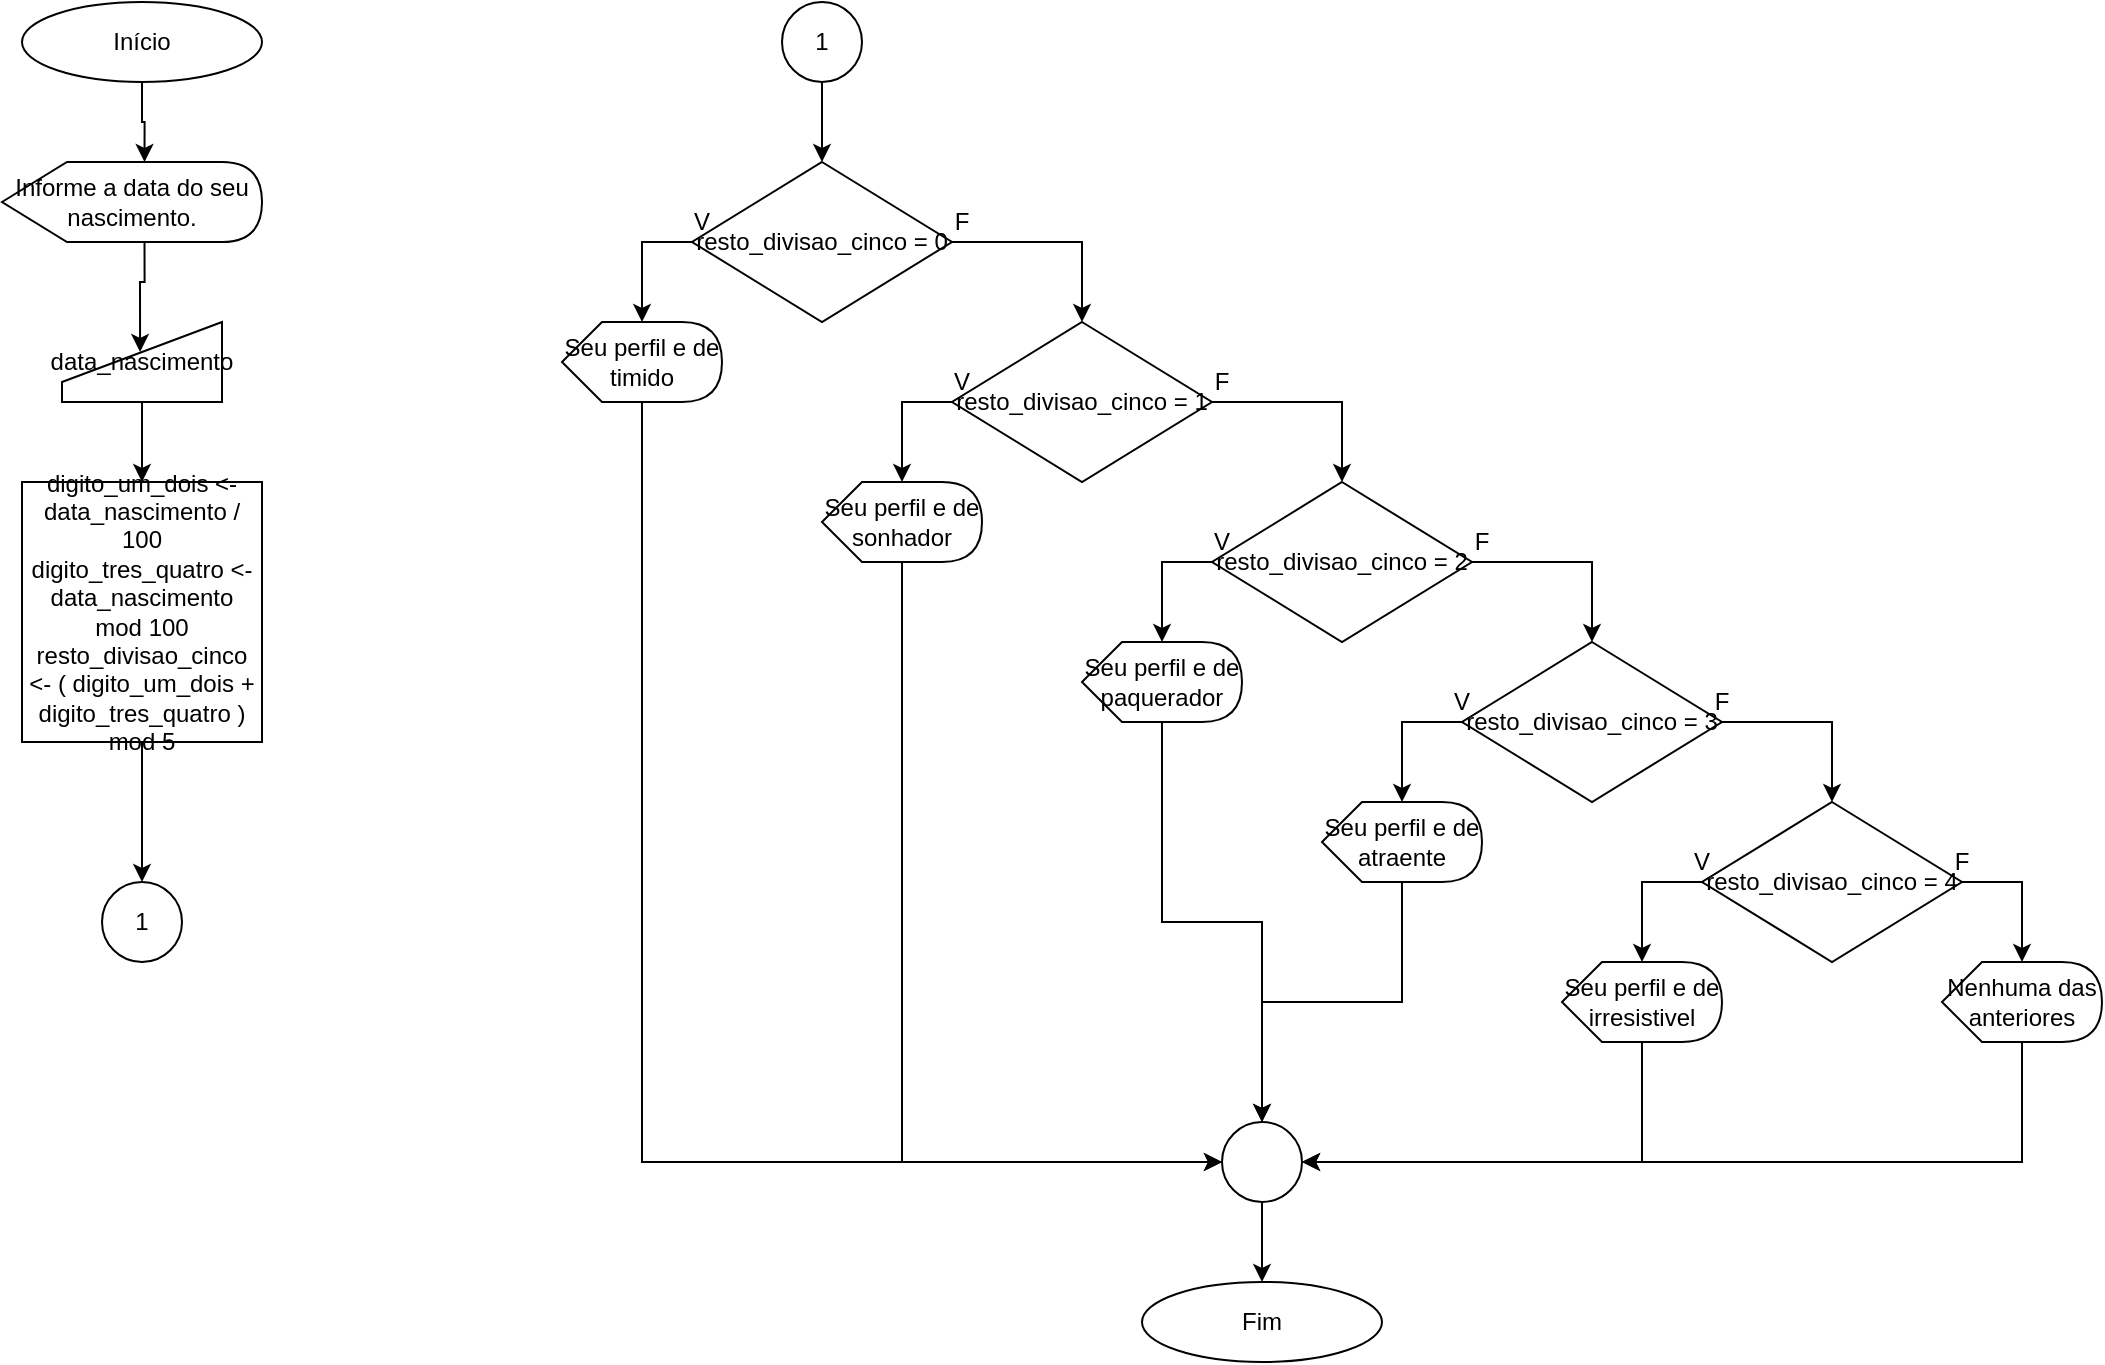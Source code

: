 <mxfile version="14.6.5" type="device"><diagram id="QlJuSDkPem8fhzcbt3Wz" name="Page-1"><mxGraphModel dx="1935" dy="380" grid="1" gridSize="10" guides="1" tooltips="1" connect="1" arrows="1" fold="1" page="1" pageScale="1" pageWidth="827" pageHeight="1169" math="0" shadow="0"><root><mxCell id="0"/><mxCell id="1" parent="0"/><mxCell id="_51A4iEtMeiItQhYtl0B-66" style="edgeStyle=orthogonalEdgeStyle;rounded=0;orthogonalLoop=1;jettySize=auto;html=1;exitX=0.5;exitY=1;exitDx=0;exitDy=0;entryX=0;entryY=0;entryDx=71.25;entryDy=0;entryPerimeter=0;" edge="1" parent="1" source="_51A4iEtMeiItQhYtl0B-1" target="_51A4iEtMeiItQhYtl0B-46"><mxGeometry relative="1" as="geometry"/></mxCell><mxCell id="_51A4iEtMeiItQhYtl0B-1" value="Início" style="ellipse;whiteSpace=wrap;html=1;" vertex="1" parent="1"><mxGeometry x="-280" y="240" width="120" height="40" as="geometry"/></mxCell><mxCell id="_51A4iEtMeiItQhYtl0B-2" value="Fim" style="ellipse;whiteSpace=wrap;html=1;" vertex="1" parent="1"><mxGeometry x="280" y="880" width="120" height="40" as="geometry"/></mxCell><mxCell id="_51A4iEtMeiItQhYtl0B-74" style="edgeStyle=orthogonalEdgeStyle;rounded=0;orthogonalLoop=1;jettySize=auto;html=1;exitX=0;exitY=0.5;exitDx=0;exitDy=0;entryX=0;entryY=0;entryDx=40;entryDy=0;entryPerimeter=0;" edge="1" parent="1" source="_51A4iEtMeiItQhYtl0B-7" target="_51A4iEtMeiItQhYtl0B-73"><mxGeometry relative="1" as="geometry"/></mxCell><mxCell id="_51A4iEtMeiItQhYtl0B-79" style="edgeStyle=orthogonalEdgeStyle;rounded=0;orthogonalLoop=1;jettySize=auto;html=1;exitX=1;exitY=0.5;exitDx=0;exitDy=0;entryX=0.5;entryY=0;entryDx=0;entryDy=0;" edge="1" parent="1" source="_51A4iEtMeiItQhYtl0B-7" target="_51A4iEtMeiItQhYtl0B-76"><mxGeometry relative="1" as="geometry"/></mxCell><mxCell id="_51A4iEtMeiItQhYtl0B-7" value="resto_divisao_cinco = 0" style="rhombus;whiteSpace=wrap;html=1;" vertex="1" parent="1"><mxGeometry x="55" y="320" width="130" height="80" as="geometry"/></mxCell><mxCell id="_51A4iEtMeiItQhYtl0B-26" value="F" style="text;html=1;strokeColor=none;fillColor=none;align=center;verticalAlign=middle;whiteSpace=wrap;rounded=0;" vertex="1" parent="1"><mxGeometry x="170" y="340" width="40" height="20" as="geometry"/></mxCell><mxCell id="_51A4iEtMeiItQhYtl0B-27" value="V" style="text;html=1;strokeColor=none;fillColor=none;align=center;verticalAlign=middle;whiteSpace=wrap;rounded=0;" vertex="1" parent="1"><mxGeometry x="40" y="340" width="40" height="20" as="geometry"/></mxCell><mxCell id="_51A4iEtMeiItQhYtl0B-49" style="edgeStyle=orthogonalEdgeStyle;rounded=0;orthogonalLoop=1;jettySize=auto;html=1;exitX=0;exitY=0;exitDx=71.25;exitDy=40;exitPerimeter=0;entryX=0.488;entryY=0.375;entryDx=0;entryDy=0;entryPerimeter=0;" edge="1" parent="1" source="_51A4iEtMeiItQhYtl0B-46" target="_51A4iEtMeiItQhYtl0B-48"><mxGeometry relative="1" as="geometry"/></mxCell><mxCell id="_51A4iEtMeiItQhYtl0B-46" value="Informe a data do seu nascimento." style="shape=display;whiteSpace=wrap;html=1;" vertex="1" parent="1"><mxGeometry x="-290" y="320" width="130" height="40" as="geometry"/></mxCell><mxCell id="_51A4iEtMeiItQhYtl0B-68" style="edgeStyle=orthogonalEdgeStyle;rounded=0;orthogonalLoop=1;jettySize=auto;html=1;exitX=0.5;exitY=1;exitDx=0;exitDy=0;entryX=0.5;entryY=0;entryDx=0;entryDy=0;" edge="1" parent="1" source="_51A4iEtMeiItQhYtl0B-48" target="_51A4iEtMeiItQhYtl0B-67"><mxGeometry relative="1" as="geometry"/></mxCell><mxCell id="_51A4iEtMeiItQhYtl0B-48" value="data_nascimento" style="shape=manualInput;whiteSpace=wrap;html=1;" vertex="1" parent="1"><mxGeometry x="-260" y="400" width="80" height="40" as="geometry"/></mxCell><mxCell id="_51A4iEtMeiItQhYtl0B-72" style="edgeStyle=orthogonalEdgeStyle;rounded=0;orthogonalLoop=1;jettySize=auto;html=1;exitX=0.5;exitY=1;exitDx=0;exitDy=0;entryX=0.5;entryY=0;entryDx=0;entryDy=0;" edge="1" parent="1" source="_51A4iEtMeiItQhYtl0B-67" target="_51A4iEtMeiItQhYtl0B-71"><mxGeometry relative="1" as="geometry"/></mxCell><mxCell id="_51A4iEtMeiItQhYtl0B-67" value="&lt;div&gt;digito_um_dois &amp;lt;- data_nascimento / 100&lt;/div&gt;&lt;div&gt;&lt;span&gt;&#9;&lt;/span&gt;digito_tres_quatro &amp;lt;- data_nascimento mod 100&lt;/div&gt;&lt;div&gt;&lt;span&gt;&#9;&lt;/span&gt;resto_divisao_cinco &amp;lt;- ( digito_um_dois + digito_tres_quatro ) mod 5&lt;/div&gt;" style="rounded=0;whiteSpace=wrap;html=1;" vertex="1" parent="1"><mxGeometry x="-280" y="480" width="120" height="130" as="geometry"/></mxCell><mxCell id="_51A4iEtMeiItQhYtl0B-70" style="edgeStyle=orthogonalEdgeStyle;rounded=0;orthogonalLoop=1;jettySize=auto;html=1;exitX=0.5;exitY=1;exitDx=0;exitDy=0;entryX=0.5;entryY=0;entryDx=0;entryDy=0;" edge="1" parent="1" source="_51A4iEtMeiItQhYtl0B-69" target="_51A4iEtMeiItQhYtl0B-7"><mxGeometry relative="1" as="geometry"/></mxCell><mxCell id="_51A4iEtMeiItQhYtl0B-69" value="1" style="ellipse;whiteSpace=wrap;html=1;aspect=fixed;" vertex="1" parent="1"><mxGeometry x="100" y="240" width="40" height="40" as="geometry"/></mxCell><mxCell id="_51A4iEtMeiItQhYtl0B-71" value="1" style="ellipse;whiteSpace=wrap;html=1;aspect=fixed;" vertex="1" parent="1"><mxGeometry x="-240" y="680" width="40" height="40" as="geometry"/></mxCell><mxCell id="_51A4iEtMeiItQhYtl0B-107" style="edgeStyle=orthogonalEdgeStyle;rounded=0;orthogonalLoop=1;jettySize=auto;html=1;exitX=0;exitY=0;exitDx=40;exitDy=40;exitPerimeter=0;entryX=0;entryY=0.5;entryDx=0;entryDy=0;" edge="1" parent="1" source="_51A4iEtMeiItQhYtl0B-73" target="_51A4iEtMeiItQhYtl0B-106"><mxGeometry relative="1" as="geometry"/></mxCell><mxCell id="_51A4iEtMeiItQhYtl0B-73" value="Seu perfil e de timido" style="shape=display;whiteSpace=wrap;html=1;" vertex="1" parent="1"><mxGeometry x="-10" y="400" width="80" height="40" as="geometry"/></mxCell><mxCell id="_51A4iEtMeiItQhYtl0B-82" style="edgeStyle=orthogonalEdgeStyle;rounded=0;orthogonalLoop=1;jettySize=auto;html=1;exitX=0;exitY=0.5;exitDx=0;exitDy=0;entryX=0;entryY=0;entryDx=40;entryDy=0;entryPerimeter=0;" edge="1" parent="1" source="_51A4iEtMeiItQhYtl0B-76" target="_51A4iEtMeiItQhYtl0B-81"><mxGeometry relative="1" as="geometry"/></mxCell><mxCell id="_51A4iEtMeiItQhYtl0B-87" style="edgeStyle=orthogonalEdgeStyle;rounded=0;orthogonalLoop=1;jettySize=auto;html=1;exitX=1;exitY=0.5;exitDx=0;exitDy=0;entryX=0.5;entryY=0;entryDx=0;entryDy=0;" edge="1" parent="1" source="_51A4iEtMeiItQhYtl0B-76" target="_51A4iEtMeiItQhYtl0B-86"><mxGeometry relative="1" as="geometry"/></mxCell><mxCell id="_51A4iEtMeiItQhYtl0B-76" value="resto_divisao_cinco = 1" style="rhombus;whiteSpace=wrap;html=1;" vertex="1" parent="1"><mxGeometry x="185" y="400" width="130" height="80" as="geometry"/></mxCell><mxCell id="_51A4iEtMeiItQhYtl0B-108" style="edgeStyle=orthogonalEdgeStyle;rounded=0;orthogonalLoop=1;jettySize=auto;html=1;exitX=0;exitY=0;exitDx=40;exitDy=40;exitPerimeter=0;entryX=0;entryY=0.5;entryDx=0;entryDy=0;" edge="1" parent="1" source="_51A4iEtMeiItQhYtl0B-81" target="_51A4iEtMeiItQhYtl0B-106"><mxGeometry relative="1" as="geometry"/></mxCell><mxCell id="_51A4iEtMeiItQhYtl0B-81" value="Seu perfil e de sonhador" style="shape=display;whiteSpace=wrap;html=1;" vertex="1" parent="1"><mxGeometry x="120" y="480" width="80" height="40" as="geometry"/></mxCell><mxCell id="_51A4iEtMeiItQhYtl0B-83" value="V" style="text;html=1;strokeColor=none;fillColor=none;align=center;verticalAlign=middle;whiteSpace=wrap;rounded=0;" vertex="1" parent="1"><mxGeometry x="170" y="420" width="40" height="20" as="geometry"/></mxCell><mxCell id="_51A4iEtMeiItQhYtl0B-85" value="F" style="text;html=1;strokeColor=none;fillColor=none;align=center;verticalAlign=middle;whiteSpace=wrap;rounded=0;" vertex="1" parent="1"><mxGeometry x="300" y="420" width="40" height="20" as="geometry"/></mxCell><mxCell id="_51A4iEtMeiItQhYtl0B-89" style="edgeStyle=orthogonalEdgeStyle;rounded=0;orthogonalLoop=1;jettySize=auto;html=1;exitX=0;exitY=0.5;exitDx=0;exitDy=0;entryX=0;entryY=0;entryDx=40;entryDy=0;entryPerimeter=0;" edge="1" parent="1" source="_51A4iEtMeiItQhYtl0B-86" target="_51A4iEtMeiItQhYtl0B-88"><mxGeometry relative="1" as="geometry"/></mxCell><mxCell id="_51A4iEtMeiItQhYtl0B-92" style="edgeStyle=orthogonalEdgeStyle;rounded=0;orthogonalLoop=1;jettySize=auto;html=1;exitX=1;exitY=0.5;exitDx=0;exitDy=0;entryX=0.5;entryY=0;entryDx=0;entryDy=0;" edge="1" parent="1" source="_51A4iEtMeiItQhYtl0B-86" target="_51A4iEtMeiItQhYtl0B-91"><mxGeometry relative="1" as="geometry"/></mxCell><mxCell id="_51A4iEtMeiItQhYtl0B-86" value="resto_divisao_cinco = 2" style="rhombus;whiteSpace=wrap;html=1;" vertex="1" parent="1"><mxGeometry x="315" y="480" width="130" height="80" as="geometry"/></mxCell><mxCell id="_51A4iEtMeiItQhYtl0B-109" style="edgeStyle=orthogonalEdgeStyle;rounded=0;orthogonalLoop=1;jettySize=auto;html=1;exitX=0;exitY=0;exitDx=40;exitDy=40;exitPerimeter=0;entryX=0.5;entryY=0;entryDx=0;entryDy=0;" edge="1" parent="1" source="_51A4iEtMeiItQhYtl0B-88" target="_51A4iEtMeiItQhYtl0B-106"><mxGeometry relative="1" as="geometry"/></mxCell><mxCell id="_51A4iEtMeiItQhYtl0B-88" value="Seu perfil e de paquerador" style="shape=display;whiteSpace=wrap;html=1;" vertex="1" parent="1"><mxGeometry x="250" y="560" width="80" height="40" as="geometry"/></mxCell><mxCell id="_51A4iEtMeiItQhYtl0B-90" value="V" style="text;html=1;strokeColor=none;fillColor=none;align=center;verticalAlign=middle;whiteSpace=wrap;rounded=0;" vertex="1" parent="1"><mxGeometry x="300" y="500" width="40" height="20" as="geometry"/></mxCell><mxCell id="_51A4iEtMeiItQhYtl0B-95" style="edgeStyle=orthogonalEdgeStyle;rounded=0;orthogonalLoop=1;jettySize=auto;html=1;exitX=0;exitY=0.5;exitDx=0;exitDy=0;entryX=0;entryY=0;entryDx=40;entryDy=0;entryPerimeter=0;" edge="1" parent="1" source="_51A4iEtMeiItQhYtl0B-91" target="_51A4iEtMeiItQhYtl0B-94"><mxGeometry relative="1" as="geometry"/></mxCell><mxCell id="_51A4iEtMeiItQhYtl0B-98" style="edgeStyle=orthogonalEdgeStyle;rounded=0;orthogonalLoop=1;jettySize=auto;html=1;exitX=1;exitY=0.5;exitDx=0;exitDy=0;entryX=0.5;entryY=0;entryDx=0;entryDy=0;" edge="1" parent="1" source="_51A4iEtMeiItQhYtl0B-91" target="_51A4iEtMeiItQhYtl0B-97"><mxGeometry relative="1" as="geometry"/></mxCell><mxCell id="_51A4iEtMeiItQhYtl0B-91" value="resto_divisao_cinco = 3" style="rhombus;whiteSpace=wrap;html=1;" vertex="1" parent="1"><mxGeometry x="440" y="560" width="130" height="80" as="geometry"/></mxCell><mxCell id="_51A4iEtMeiItQhYtl0B-93" value="F" style="text;html=1;strokeColor=none;fillColor=none;align=center;verticalAlign=middle;whiteSpace=wrap;rounded=0;" vertex="1" parent="1"><mxGeometry x="430" y="500" width="40" height="20" as="geometry"/></mxCell><mxCell id="_51A4iEtMeiItQhYtl0B-110" style="edgeStyle=orthogonalEdgeStyle;rounded=0;orthogonalLoop=1;jettySize=auto;html=1;exitX=0;exitY=0;exitDx=40;exitDy=40;exitPerimeter=0;entryX=0.5;entryY=0;entryDx=0;entryDy=0;" edge="1" parent="1" source="_51A4iEtMeiItQhYtl0B-94" target="_51A4iEtMeiItQhYtl0B-106"><mxGeometry relative="1" as="geometry"/></mxCell><mxCell id="_51A4iEtMeiItQhYtl0B-94" value="Seu perfil e de atraente" style="shape=display;whiteSpace=wrap;html=1;" vertex="1" parent="1"><mxGeometry x="370" y="640" width="80" height="40" as="geometry"/></mxCell><mxCell id="_51A4iEtMeiItQhYtl0B-96" value="V" style="text;html=1;strokeColor=none;fillColor=none;align=center;verticalAlign=middle;whiteSpace=wrap;rounded=0;" vertex="1" parent="1"><mxGeometry x="420" y="580" width="40" height="20" as="geometry"/></mxCell><mxCell id="_51A4iEtMeiItQhYtl0B-101" style="edgeStyle=orthogonalEdgeStyle;rounded=0;orthogonalLoop=1;jettySize=auto;html=1;exitX=0;exitY=0.5;exitDx=0;exitDy=0;entryX=0;entryY=0;entryDx=40;entryDy=0;entryPerimeter=0;" edge="1" parent="1" source="_51A4iEtMeiItQhYtl0B-97" target="_51A4iEtMeiItQhYtl0B-100"><mxGeometry relative="1" as="geometry"/></mxCell><mxCell id="_51A4iEtMeiItQhYtl0B-104" style="edgeStyle=orthogonalEdgeStyle;rounded=0;orthogonalLoop=1;jettySize=auto;html=1;exitX=1;exitY=0.5;exitDx=0;exitDy=0;entryX=0;entryY=0;entryDx=40;entryDy=0;entryPerimeter=0;" edge="1" parent="1" source="_51A4iEtMeiItQhYtl0B-97" target="_51A4iEtMeiItQhYtl0B-103"><mxGeometry relative="1" as="geometry"/></mxCell><mxCell id="_51A4iEtMeiItQhYtl0B-97" value="resto_divisao_cinco = 4" style="rhombus;whiteSpace=wrap;html=1;" vertex="1" parent="1"><mxGeometry x="560" y="640" width="130" height="80" as="geometry"/></mxCell><mxCell id="_51A4iEtMeiItQhYtl0B-99" value="F" style="text;html=1;strokeColor=none;fillColor=none;align=center;verticalAlign=middle;whiteSpace=wrap;rounded=0;" vertex="1" parent="1"><mxGeometry x="550" y="580" width="40" height="20" as="geometry"/></mxCell><mxCell id="_51A4iEtMeiItQhYtl0B-111" style="edgeStyle=orthogonalEdgeStyle;rounded=0;orthogonalLoop=1;jettySize=auto;html=1;exitX=0;exitY=0;exitDx=40;exitDy=40;exitPerimeter=0;entryX=1;entryY=0.5;entryDx=0;entryDy=0;" edge="1" parent="1" source="_51A4iEtMeiItQhYtl0B-100" target="_51A4iEtMeiItQhYtl0B-106"><mxGeometry relative="1" as="geometry"/></mxCell><mxCell id="_51A4iEtMeiItQhYtl0B-100" value="Seu perfil e de irresistivel" style="shape=display;whiteSpace=wrap;html=1;" vertex="1" parent="1"><mxGeometry x="490" y="720" width="80" height="40" as="geometry"/></mxCell><mxCell id="_51A4iEtMeiItQhYtl0B-102" value="V" style="text;html=1;strokeColor=none;fillColor=none;align=center;verticalAlign=middle;whiteSpace=wrap;rounded=0;" vertex="1" parent="1"><mxGeometry x="540" y="660" width="40" height="20" as="geometry"/></mxCell><mxCell id="_51A4iEtMeiItQhYtl0B-112" style="edgeStyle=orthogonalEdgeStyle;rounded=0;orthogonalLoop=1;jettySize=auto;html=1;exitX=0;exitY=0;exitDx=40;exitDy=40;exitPerimeter=0;entryX=1;entryY=0.5;entryDx=0;entryDy=0;" edge="1" parent="1" source="_51A4iEtMeiItQhYtl0B-103" target="_51A4iEtMeiItQhYtl0B-106"><mxGeometry relative="1" as="geometry"/></mxCell><mxCell id="_51A4iEtMeiItQhYtl0B-103" value="Nenhuma das anteriores" style="shape=display;whiteSpace=wrap;html=1;" vertex="1" parent="1"><mxGeometry x="680" y="720" width="80" height="40" as="geometry"/></mxCell><mxCell id="_51A4iEtMeiItQhYtl0B-105" value="F" style="text;html=1;strokeColor=none;fillColor=none;align=center;verticalAlign=middle;whiteSpace=wrap;rounded=0;" vertex="1" parent="1"><mxGeometry x="670" y="660" width="40" height="20" as="geometry"/></mxCell><mxCell id="_51A4iEtMeiItQhYtl0B-113" style="edgeStyle=orthogonalEdgeStyle;rounded=0;orthogonalLoop=1;jettySize=auto;html=1;exitX=0.5;exitY=1;exitDx=0;exitDy=0;entryX=0.5;entryY=0;entryDx=0;entryDy=0;" edge="1" parent="1" source="_51A4iEtMeiItQhYtl0B-106" target="_51A4iEtMeiItQhYtl0B-2"><mxGeometry relative="1" as="geometry"/></mxCell><mxCell id="_51A4iEtMeiItQhYtl0B-106" value="" style="ellipse;whiteSpace=wrap;html=1;aspect=fixed;" vertex="1" parent="1"><mxGeometry x="320" y="800" width="40" height="40" as="geometry"/></mxCell></root></mxGraphModel></diagram></mxfile>